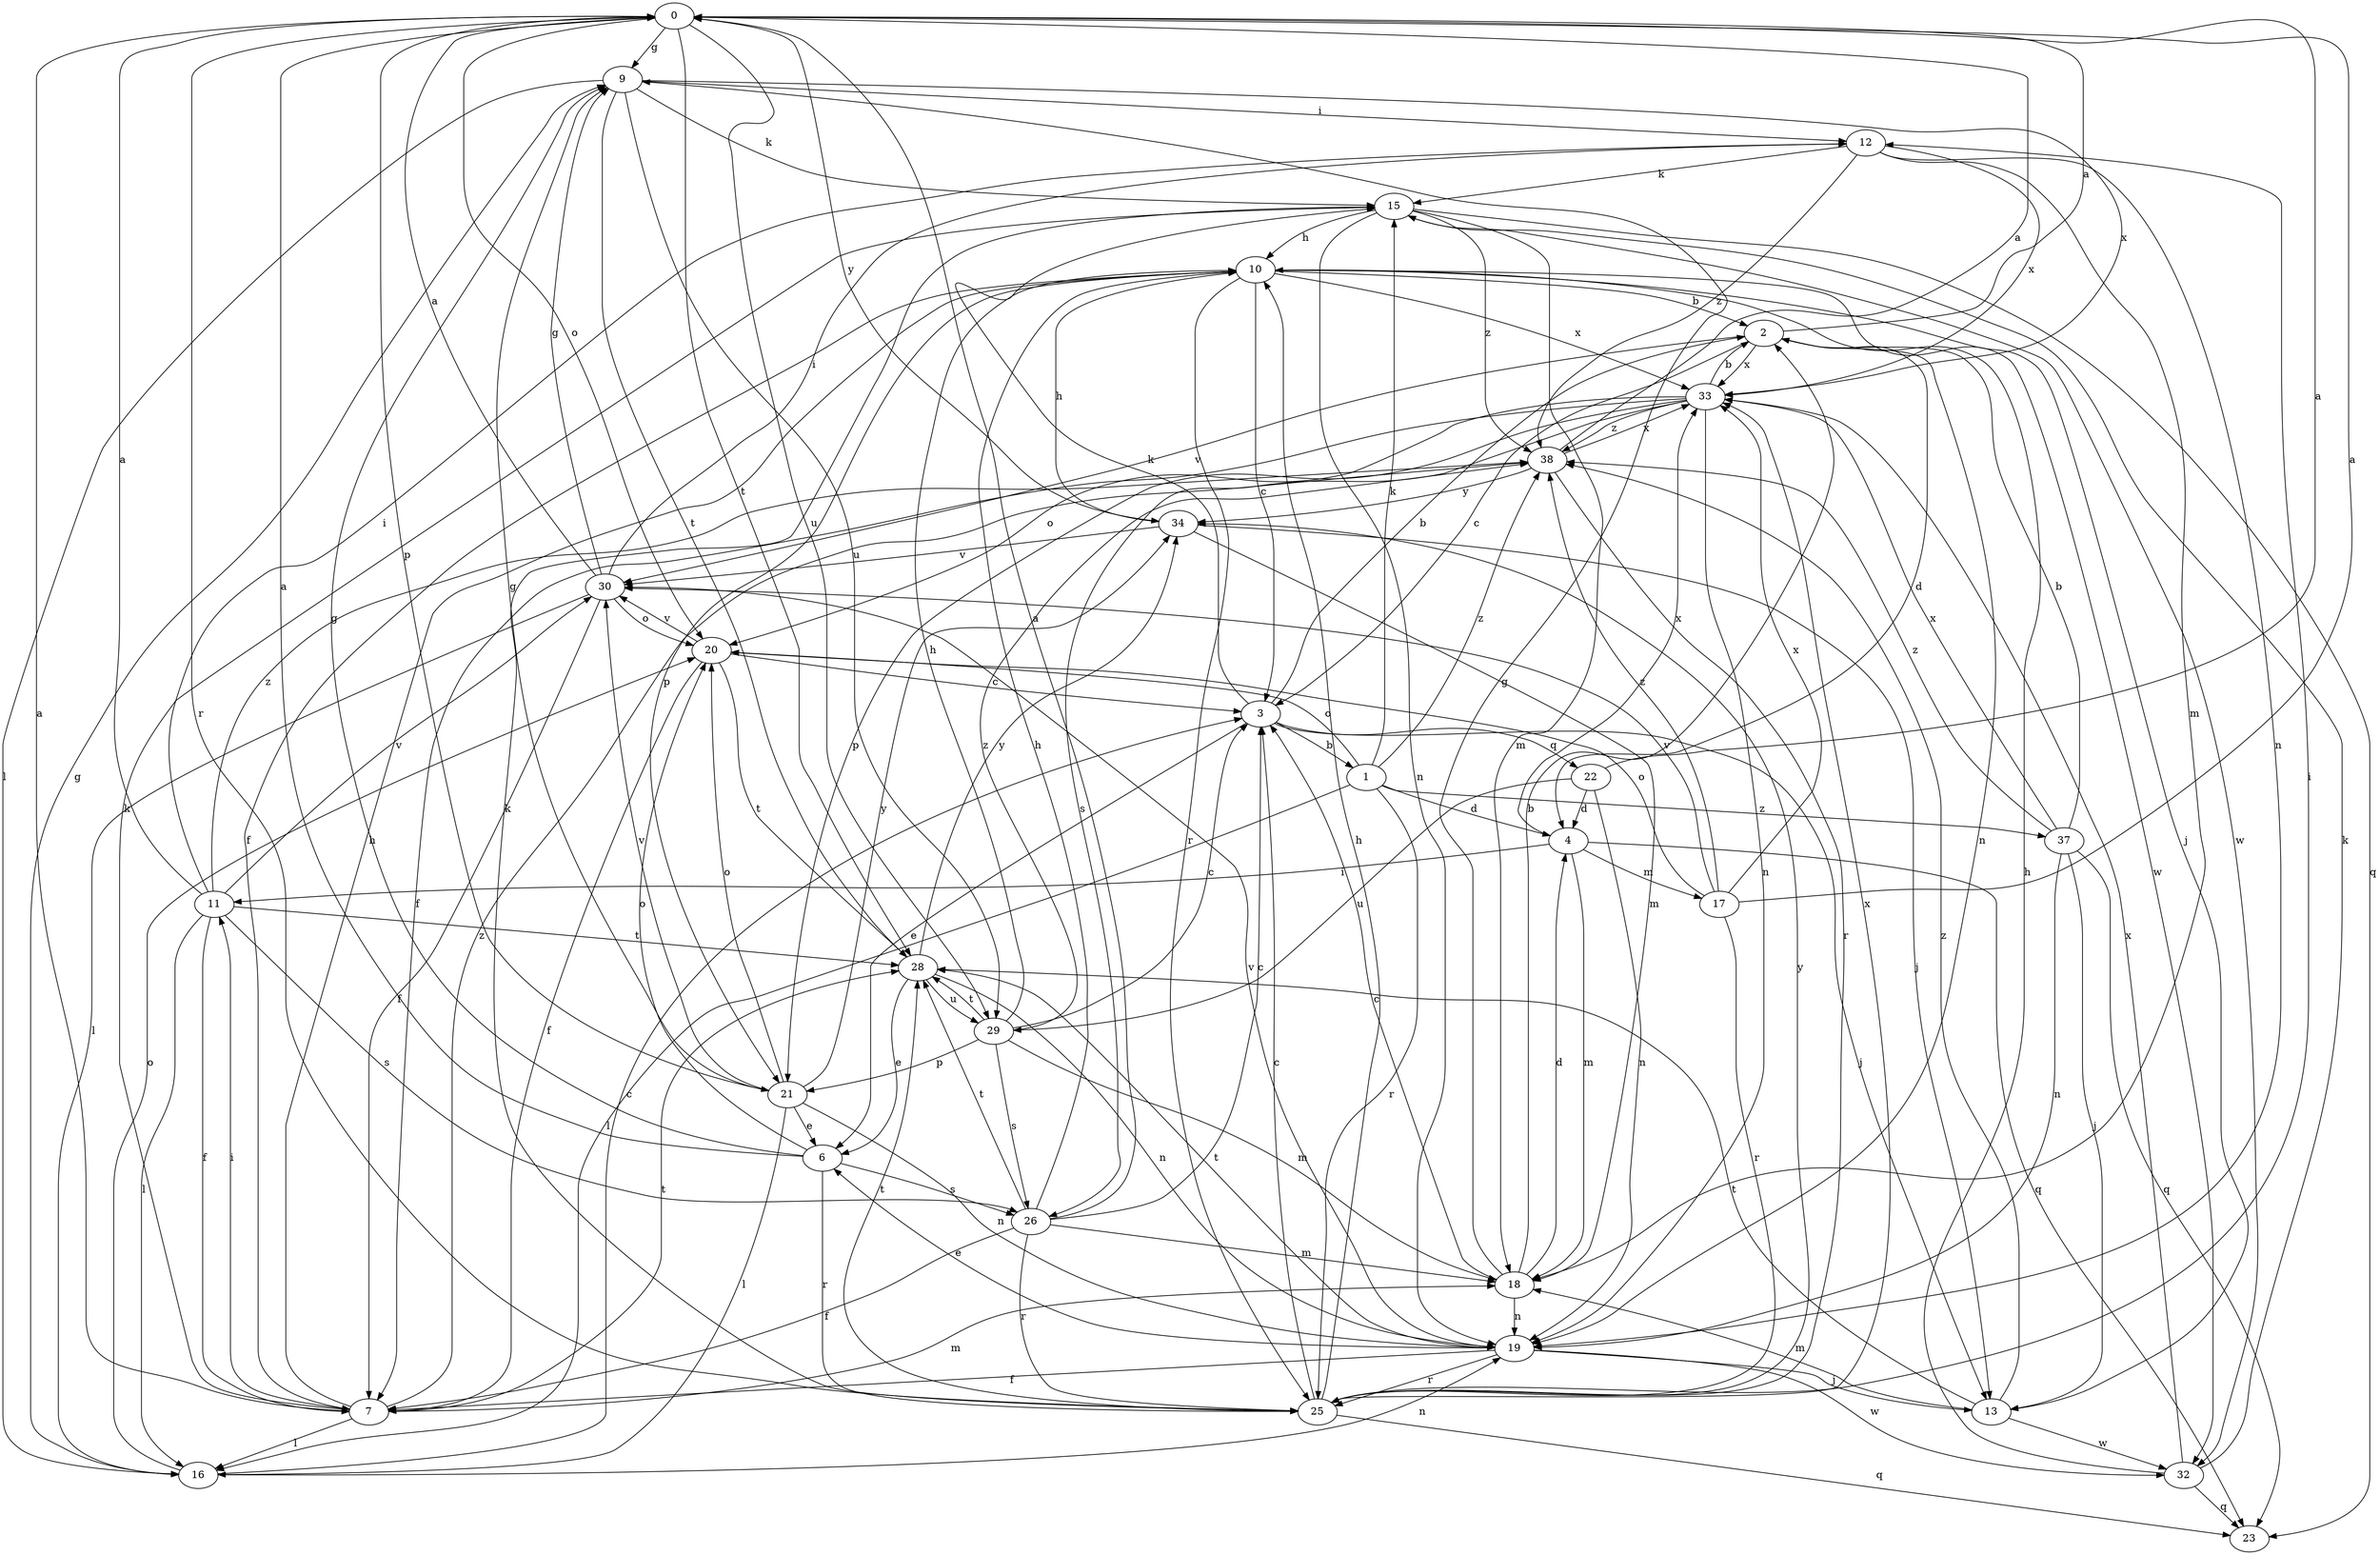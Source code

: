 strict digraph  {
0;
1;
2;
3;
4;
6;
7;
9;
10;
11;
12;
13;
15;
16;
17;
18;
19;
20;
21;
22;
23;
25;
26;
28;
29;
30;
32;
33;
34;
37;
38;
0 -> 9  [label=g];
0 -> 20  [label=o];
0 -> 21  [label=p];
0 -> 25  [label=r];
0 -> 28  [label=t];
0 -> 29  [label=u];
0 -> 34  [label=y];
1 -> 4  [label=d];
1 -> 15  [label=k];
1 -> 16  [label=l];
1 -> 20  [label=o];
1 -> 25  [label=r];
1 -> 37  [label=z];
1 -> 38  [label=z];
2 -> 0  [label=a];
2 -> 3  [label=c];
2 -> 4  [label=d];
2 -> 19  [label=n];
2 -> 30  [label=v];
2 -> 33  [label=x];
3 -> 1  [label=b];
3 -> 2  [label=b];
3 -> 6  [label=e];
3 -> 13  [label=j];
3 -> 15  [label=k];
3 -> 22  [label=q];
4 -> 11  [label=i];
4 -> 17  [label=m];
4 -> 18  [label=m];
4 -> 23  [label=q];
4 -> 33  [label=x];
6 -> 0  [label=a];
6 -> 9  [label=g];
6 -> 20  [label=o];
6 -> 25  [label=r];
6 -> 26  [label=s];
7 -> 0  [label=a];
7 -> 10  [label=h];
7 -> 11  [label=i];
7 -> 15  [label=k];
7 -> 16  [label=l];
7 -> 18  [label=m];
7 -> 28  [label=t];
7 -> 38  [label=z];
9 -> 12  [label=i];
9 -> 15  [label=k];
9 -> 16  [label=l];
9 -> 28  [label=t];
9 -> 29  [label=u];
9 -> 33  [label=x];
10 -> 2  [label=b];
10 -> 3  [label=c];
10 -> 7  [label=f];
10 -> 13  [label=j];
10 -> 21  [label=p];
10 -> 25  [label=r];
10 -> 32  [label=w];
10 -> 33  [label=x];
11 -> 0  [label=a];
11 -> 7  [label=f];
11 -> 12  [label=i];
11 -> 16  [label=l];
11 -> 26  [label=s];
11 -> 28  [label=t];
11 -> 30  [label=v];
11 -> 38  [label=z];
12 -> 15  [label=k];
12 -> 18  [label=m];
12 -> 19  [label=n];
12 -> 33  [label=x];
12 -> 38  [label=z];
13 -> 18  [label=m];
13 -> 28  [label=t];
13 -> 32  [label=w];
13 -> 38  [label=z];
15 -> 10  [label=h];
15 -> 18  [label=m];
15 -> 19  [label=n];
15 -> 23  [label=q];
15 -> 32  [label=w];
15 -> 38  [label=z];
16 -> 3  [label=c];
16 -> 9  [label=g];
16 -> 19  [label=n];
16 -> 20  [label=o];
17 -> 0  [label=a];
17 -> 20  [label=o];
17 -> 25  [label=r];
17 -> 30  [label=v];
17 -> 33  [label=x];
17 -> 38  [label=z];
18 -> 2  [label=b];
18 -> 3  [label=c];
18 -> 4  [label=d];
18 -> 9  [label=g];
18 -> 19  [label=n];
19 -> 6  [label=e];
19 -> 7  [label=f];
19 -> 13  [label=j];
19 -> 25  [label=r];
19 -> 28  [label=t];
19 -> 30  [label=v];
19 -> 32  [label=w];
20 -> 3  [label=c];
20 -> 7  [label=f];
20 -> 28  [label=t];
20 -> 30  [label=v];
21 -> 6  [label=e];
21 -> 9  [label=g];
21 -> 16  [label=l];
21 -> 19  [label=n];
21 -> 20  [label=o];
21 -> 30  [label=v];
21 -> 34  [label=y];
22 -> 0  [label=a];
22 -> 4  [label=d];
22 -> 19  [label=n];
22 -> 29  [label=u];
25 -> 3  [label=c];
25 -> 10  [label=h];
25 -> 12  [label=i];
25 -> 15  [label=k];
25 -> 23  [label=q];
25 -> 28  [label=t];
25 -> 33  [label=x];
25 -> 34  [label=y];
26 -> 0  [label=a];
26 -> 3  [label=c];
26 -> 7  [label=f];
26 -> 10  [label=h];
26 -> 18  [label=m];
26 -> 25  [label=r];
26 -> 28  [label=t];
28 -> 6  [label=e];
28 -> 19  [label=n];
28 -> 29  [label=u];
28 -> 34  [label=y];
29 -> 3  [label=c];
29 -> 10  [label=h];
29 -> 18  [label=m];
29 -> 21  [label=p];
29 -> 26  [label=s];
29 -> 28  [label=t];
29 -> 38  [label=z];
30 -> 0  [label=a];
30 -> 7  [label=f];
30 -> 9  [label=g];
30 -> 12  [label=i];
30 -> 16  [label=l];
30 -> 20  [label=o];
32 -> 10  [label=h];
32 -> 15  [label=k];
32 -> 23  [label=q];
32 -> 33  [label=x];
33 -> 2  [label=b];
33 -> 7  [label=f];
33 -> 19  [label=n];
33 -> 20  [label=o];
33 -> 21  [label=p];
33 -> 26  [label=s];
33 -> 38  [label=z];
34 -> 10  [label=h];
34 -> 13  [label=j];
34 -> 18  [label=m];
34 -> 30  [label=v];
37 -> 2  [label=b];
37 -> 13  [label=j];
37 -> 19  [label=n];
37 -> 23  [label=q];
37 -> 33  [label=x];
37 -> 38  [label=z];
38 -> 0  [label=a];
38 -> 25  [label=r];
38 -> 33  [label=x];
38 -> 34  [label=y];
}
